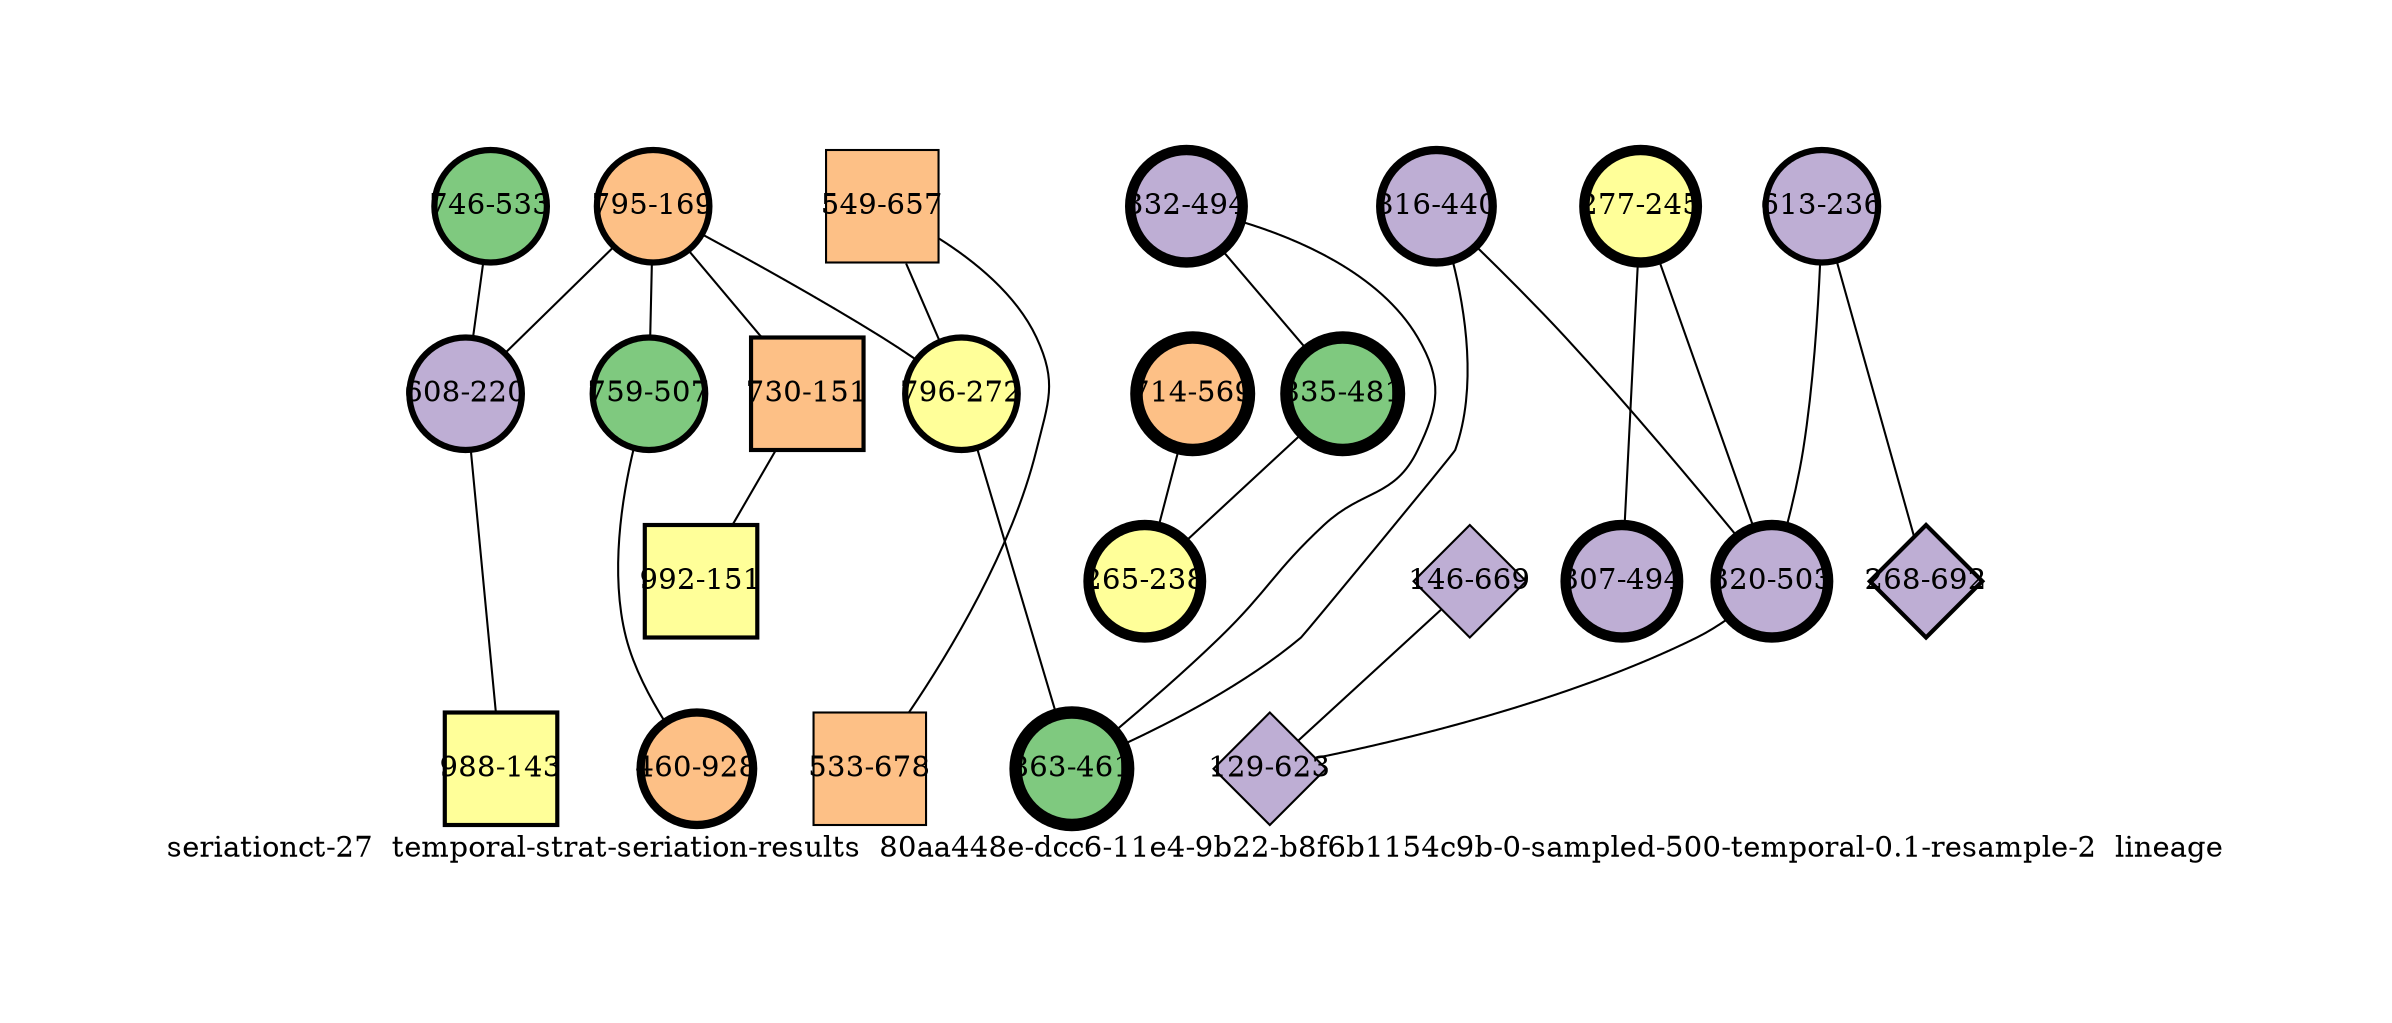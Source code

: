 strict graph "seriationct-27  temporal-strat-seriation-results  80aa448e-dcc6-11e4-9b22-b8f6b1154c9b-0-sampled-500-temporal-0.1-resample-2  lineage" {
labelloc=b;
ratio=auto;
pad="1.0";
label="seriationct-27  temporal-strat-seriation-results  80aa448e-dcc6-11e4-9b22-b8f6b1154c9b-0-sampled-500-temporal-0.1-resample-2  lineage";
node [width="0.75", style=filled, fixedsize=true, height="0.75", shape=circle, label=""];
0 [xCoordinate="169.0", appears_in_slice=3, yCoordinate="795.0", colorscheme=accent6, lineage_id=0, short_label="795-169", label="795-169", shape=circle, cluster_id=2, fillcolor=3, size="500.0", id=0, penwidth="3.0"];
1 [xCoordinate="245.0", appears_in_slice=5, yCoordinate="277.0", colorscheme=accent6, lineage_id=0, short_label="277-245", label="277-245", shape=circle, cluster_id=3, fillcolor=4, size="500.0", id=1, penwidth="5.0"];
2 [xCoordinate="533.0", appears_in_slice=3, yCoordinate="746.0", colorscheme=accent6, lineage_id=0, short_label="746-533", label="746-533", shape=circle, cluster_id=0, fillcolor=1, size="500.0", id=2, penwidth="3.0"];
3 [xCoordinate="657.0", appears_in_slice=1, yCoordinate="549.0", colorscheme=accent6, lineage_id=1, short_label="549-657", label="549-657", shape=square, cluster_id=2, fillcolor=3, size="500.0", id=3, penwidth="1.0"];
4 [xCoordinate="236.0", appears_in_slice=3, yCoordinate="613.0", colorscheme=accent6, lineage_id=0, short_label="613-236", label="613-236", shape=circle, cluster_id=1, fillcolor=2, size="500.0", id=4, penwidth="3.0"];
5 [xCoordinate="507.0", appears_in_slice=3, yCoordinate="759.0", colorscheme=accent6, lineage_id=0, short_label="759-507", label="759-507", shape=circle, cluster_id=0, fillcolor=1, size="500.0", id=5, penwidth="3.0"];
6 [xCoordinate="494.0", appears_in_slice=5, yCoordinate="307.0", colorscheme=accent6, lineage_id=0, short_label="307-494", label="307-494", shape=circle, cluster_id=1, fillcolor=2, size="500.0", id=6, penwidth="5.0"];
7 [xCoordinate="220.0", appears_in_slice=3, yCoordinate="608.0", colorscheme=accent6, lineage_id=0, short_label="608-220", label="608-220", shape=circle, cluster_id=1, fillcolor=2, size="500.0", id=7, penwidth="3.0"];
8 [xCoordinate="928.0", appears_in_slice=4, yCoordinate="460.0", colorscheme=accent6, lineage_id=0, short_label="460-928", label="460-928", shape=circle, cluster_id=2, fillcolor=3, size="500.0", id=8, penwidth="4.0"];
9 [xCoordinate="272.0", appears_in_slice=3, yCoordinate="796.0", colorscheme=accent6, lineage_id=0, short_label="796-272", label="796-272", shape=circle, cluster_id=3, fillcolor=4, size="500.0", id=9, penwidth="3.0"];
10 [xCoordinate="678.0", appears_in_slice=1, yCoordinate="533.0", colorscheme=accent6, lineage_id=1, short_label="533-678", label="533-678", shape=square, cluster_id=2, fillcolor=3, size="500.0", id=10, penwidth="1.0"];
11 [xCoordinate="569.0", appears_in_slice=6, yCoordinate="714.0", colorscheme=accent6, lineage_id=0, short_label="714-569", label="714-569", shape=circle, cluster_id=2, fillcolor=3, size="500.0", id=11, penwidth="6.0"];
12 [xCoordinate="494.0", appears_in_slice=5, yCoordinate="332.0", colorscheme=accent6, lineage_id=0, short_label="332-494", label="332-494", shape=circle, cluster_id=1, fillcolor=2, size="500.0", id=12, penwidth="5.0"];
13 [xCoordinate="669.0", appears_in_slice=1, yCoordinate="146.0", colorscheme=accent6, lineage_id=2, short_label="146-669", label="146-669", shape=diamond, cluster_id=1, fillcolor=2, size="500.0", id=13, penwidth="1.0"];
14 [xCoordinate="692.0", appears_in_slice=2, yCoordinate="268.0", colorscheme=accent6, lineage_id=2, short_label="268-692", label="268-692", shape=diamond, cluster_id=1, fillcolor=2, size="500.0", id=14, penwidth="2.0"];
15 [xCoordinate="440.0", appears_in_slice=4, yCoordinate="816.0", colorscheme=accent6, lineage_id=0, short_label="816-440", label="816-440", shape=circle, cluster_id=1, fillcolor=2, size="500.0", id=15, penwidth="4.0"];
16 [xCoordinate="481.0", appears_in_slice=6, yCoordinate="835.0", colorscheme=accent6, lineage_id=0, short_label="835-481", label="835-481", shape=circle, cluster_id=0, fillcolor=1, size="500.0", id=16, penwidth="6.0"];
17 [xCoordinate="503.0", appears_in_slice=5, yCoordinate="320.0", colorscheme=accent6, lineage_id=0, short_label="320-503", label="320-503", shape=circle, cluster_id=1, fillcolor=2, size="500.0", id=17, penwidth="5.0"];
18 [xCoordinate="143.0", appears_in_slice=2, yCoordinate="988.0", colorscheme=accent6, lineage_id=1, short_label="988-143", label="988-143", shape=square, cluster_id=3, fillcolor=4, size="500.0", id=18, penwidth="2.0"];
19 [xCoordinate="623.0", appears_in_slice=1, yCoordinate="129.0", colorscheme=accent6, lineage_id=2, short_label="129-623", label="129-623", shape=diamond, cluster_id=1, fillcolor=2, size="500.0", id=19, penwidth="1.0"];
20 [xCoordinate="151.0", appears_in_slice=2, yCoordinate="730.0", colorscheme=accent6, lineage_id=1, short_label="730-151", label="730-151", shape=square, cluster_id=2, fillcolor=3, size="500.0", id=20, penwidth="2.0"];
21 [xCoordinate="461.0", appears_in_slice=6, yCoordinate="863.0", colorscheme=accent6, lineage_id=0, short_label="863-461", label="863-461", shape=circle, cluster_id=0, fillcolor=1, size="500.0", id=21, penwidth="6.0"];
22 [xCoordinate="151.0", appears_in_slice=2, yCoordinate="992.0", colorscheme=accent6, lineage_id=1, short_label="992-151", label="992-151", shape=square, cluster_id=3, fillcolor=4, size="500.0", id=22, penwidth="2.0"];
23 [xCoordinate="238.0", appears_in_slice=5, yCoordinate="265.0", colorscheme=accent6, lineage_id=0, short_label="265-238", label="265-238", shape=circle, cluster_id=3, fillcolor=4, size="500.0", id=23, penwidth="5.0"];
0 -- 9  [inverseweight="2.61147348626", weight="0.382925580237"];
0 -- 20  [inverseweight="1.59959260365", weight="0.625159179729"];
0 -- 5  [inverseweight="3.98814887725", weight="0.25074289621"];
0 -- 7  [inverseweight="2.83935124828", weight="0.352193128837"];
1 -- 17  [inverseweight="23.8365647311", weight="0.0419523539268"];
1 -- 6  [inverseweight="2.42108750622", weight="0.413037528561"];
2 -- 7  [inverseweight="33.4076552391", weight="0.0299332590942"];
3 -- 9  [inverseweight="1.6461089339", weight="0.607493209839"];
3 -- 10  [inverseweight="14.4217436134", weight="0.0693397432934"];
4 -- 17  [inverseweight="4.06195421157", weight="0.246186920855"];
4 -- 14  [inverseweight="3.76440286663", weight="0.265646381492"];
5 -- 8  [inverseweight="1.63151459194", weight="0.6129274019"];
7 -- 18  [inverseweight="1.73629952189", weight="0.575937496609"];
9 -- 21  [inverseweight="3.01774826724", weight="0.331372901729"];
11 -- 23  [inverseweight="7.1545475879", weight="0.139771241677"];
12 -- 16  [inverseweight="2.63845813876", weight="0.379009234716"];
12 -- 21  [inverseweight="2.7591062826", weight="0.362436201282"];
13 -- 19  [inverseweight="21.7186121382", weight="0.0460434577329"];
15 -- 17  [inverseweight="4.24767291269", weight="0.235423023513"];
15 -- 21  [inverseweight="3.43904657534", weight="0.290778266038"];
16 -- 23  [inverseweight="4.84228854926", weight="0.206513922049"];
17 -- 19  [inverseweight="3.08289764792", weight="0.324370158923"];
20 -- 22  [inverseweight="38.1246425832", weight="0.0262297540972"];
}
